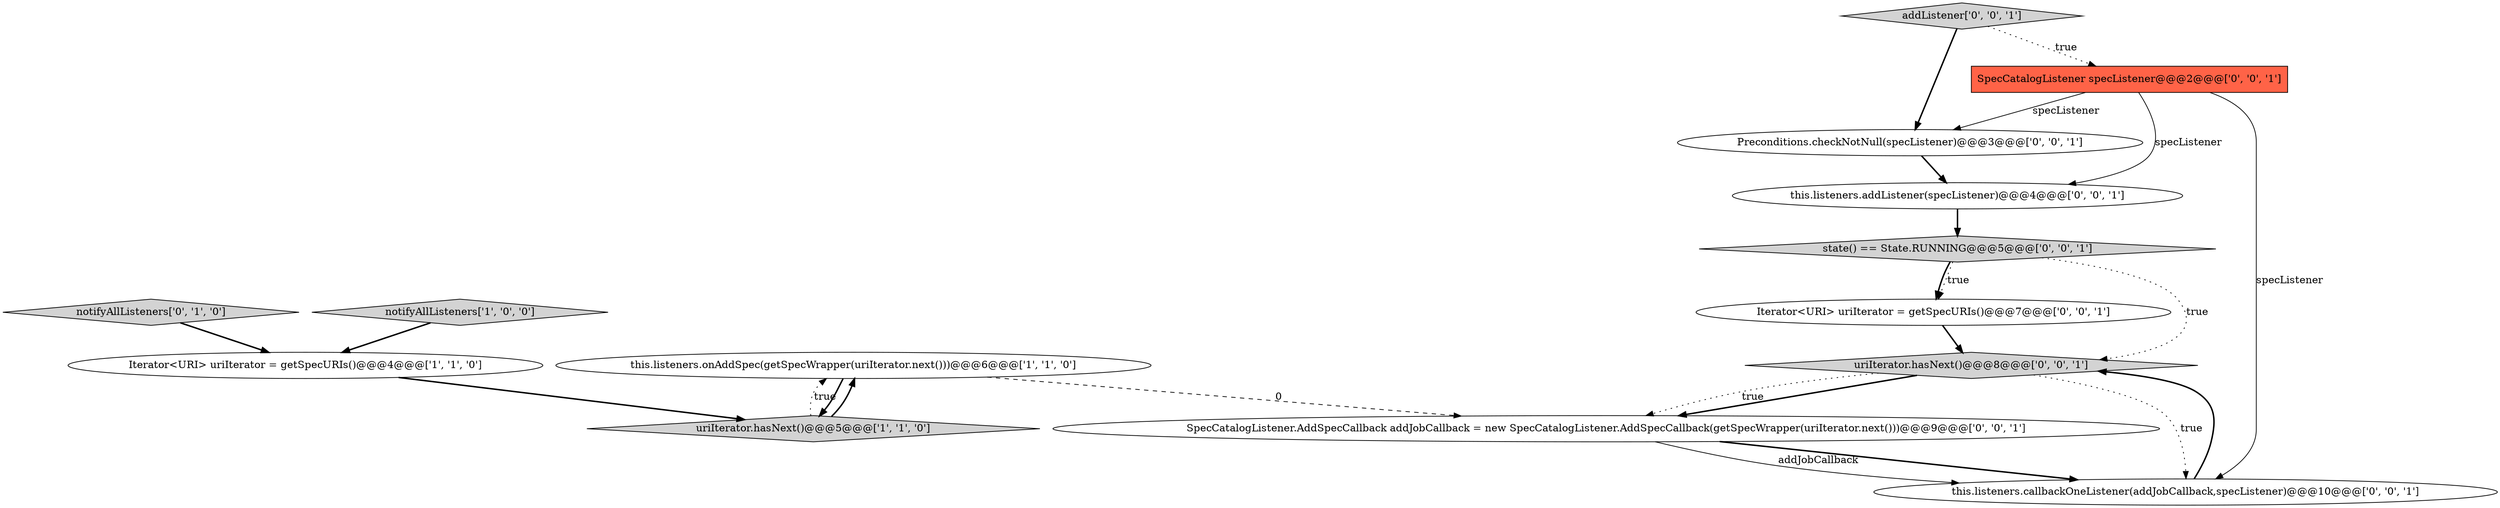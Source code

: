 digraph {
10 [style = filled, label = "Preconditions.checkNotNull(specListener)@@@3@@@['0', '0', '1']", fillcolor = white, shape = ellipse image = "AAA0AAABBB3BBB"];
13 [style = filled, label = "uriIterator.hasNext()@@@8@@@['0', '0', '1']", fillcolor = lightgray, shape = diamond image = "AAA0AAABBB3BBB"];
0 [style = filled, label = "Iterator<URI> uriIterator = getSpecURIs()@@@4@@@['1', '1', '0']", fillcolor = white, shape = ellipse image = "AAA0AAABBB1BBB"];
3 [style = filled, label = "this.listeners.onAddSpec(getSpecWrapper(uriIterator.next()))@@@6@@@['1', '1', '0']", fillcolor = white, shape = ellipse image = "AAA0AAABBB1BBB"];
7 [style = filled, label = "this.listeners.callbackOneListener(addJobCallback,specListener)@@@10@@@['0', '0', '1']", fillcolor = white, shape = ellipse image = "AAA0AAABBB3BBB"];
4 [style = filled, label = "notifyAllListeners['0', '1', '0']", fillcolor = lightgray, shape = diamond image = "AAA0AAABBB2BBB"];
1 [style = filled, label = "notifyAllListeners['1', '0', '0']", fillcolor = lightgray, shape = diamond image = "AAA0AAABBB1BBB"];
11 [style = filled, label = "state() == State.RUNNING@@@5@@@['0', '0', '1']", fillcolor = lightgray, shape = diamond image = "AAA0AAABBB3BBB"];
8 [style = filled, label = "addListener['0', '0', '1']", fillcolor = lightgray, shape = diamond image = "AAA0AAABBB3BBB"];
9 [style = filled, label = "SpecCatalogListener.AddSpecCallback addJobCallback = new SpecCatalogListener.AddSpecCallback(getSpecWrapper(uriIterator.next()))@@@9@@@['0', '0', '1']", fillcolor = white, shape = ellipse image = "AAA0AAABBB3BBB"];
12 [style = filled, label = "Iterator<URI> uriIterator = getSpecURIs()@@@7@@@['0', '0', '1']", fillcolor = white, shape = ellipse image = "AAA0AAABBB3BBB"];
6 [style = filled, label = "SpecCatalogListener specListener@@@2@@@['0', '0', '1']", fillcolor = tomato, shape = box image = "AAA0AAABBB3BBB"];
5 [style = filled, label = "this.listeners.addListener(specListener)@@@4@@@['0', '0', '1']", fillcolor = white, shape = ellipse image = "AAA0AAABBB3BBB"];
2 [style = filled, label = "uriIterator.hasNext()@@@5@@@['1', '1', '0']", fillcolor = lightgray, shape = diamond image = "AAA0AAABBB1BBB"];
7->13 [style = bold, label=""];
2->3 [style = dotted, label="true"];
8->10 [style = bold, label=""];
2->3 [style = bold, label=""];
0->2 [style = bold, label=""];
11->12 [style = dotted, label="true"];
11->12 [style = bold, label=""];
1->0 [style = bold, label=""];
11->13 [style = dotted, label="true"];
13->7 [style = dotted, label="true"];
9->7 [style = bold, label=""];
4->0 [style = bold, label=""];
12->13 [style = bold, label=""];
6->7 [style = solid, label="specListener"];
10->5 [style = bold, label=""];
8->6 [style = dotted, label="true"];
3->2 [style = bold, label=""];
3->9 [style = dashed, label="0"];
9->7 [style = solid, label="addJobCallback"];
5->11 [style = bold, label=""];
13->9 [style = bold, label=""];
6->5 [style = solid, label="specListener"];
6->10 [style = solid, label="specListener"];
13->9 [style = dotted, label="true"];
}
